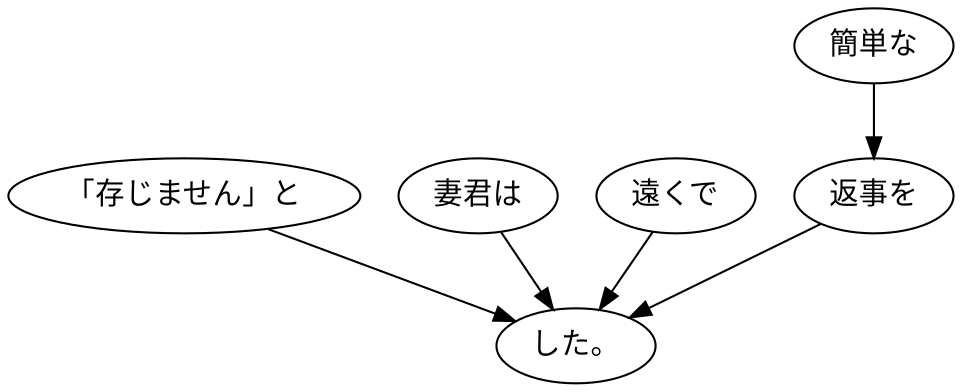 digraph graph8931 {
	node0 [label="「存じません」と"];
	node1 [label="妻君は"];
	node2 [label="遠くで"];
	node3 [label="簡単な"];
	node4 [label="返事を"];
	node5 [label="した。"];
	node0 -> node5;
	node1 -> node5;
	node2 -> node5;
	node3 -> node4;
	node4 -> node5;
}
